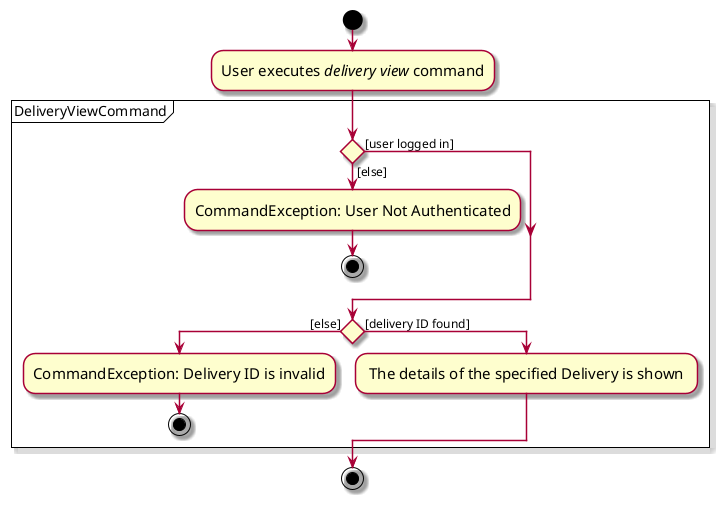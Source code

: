 @startuml
skin rose
skinparam ActivityFontSize 15
skinparam ArrowFontSize 12

!pragma useVerticalIf on
start
:User executes <i>delivery view</i> command;


partition DeliveryViewCommand {
    if () then ([else])
        :CommandException: User Not Authenticated;
        stop
        else ([user logged in])
    endif
    if () then ([else])
        :CommandException: Delivery ID is invalid;
        stop
    else ([delivery ID found])
        : The details of the specified Delivery is shown ;
    endif
}

stop

@enduml
